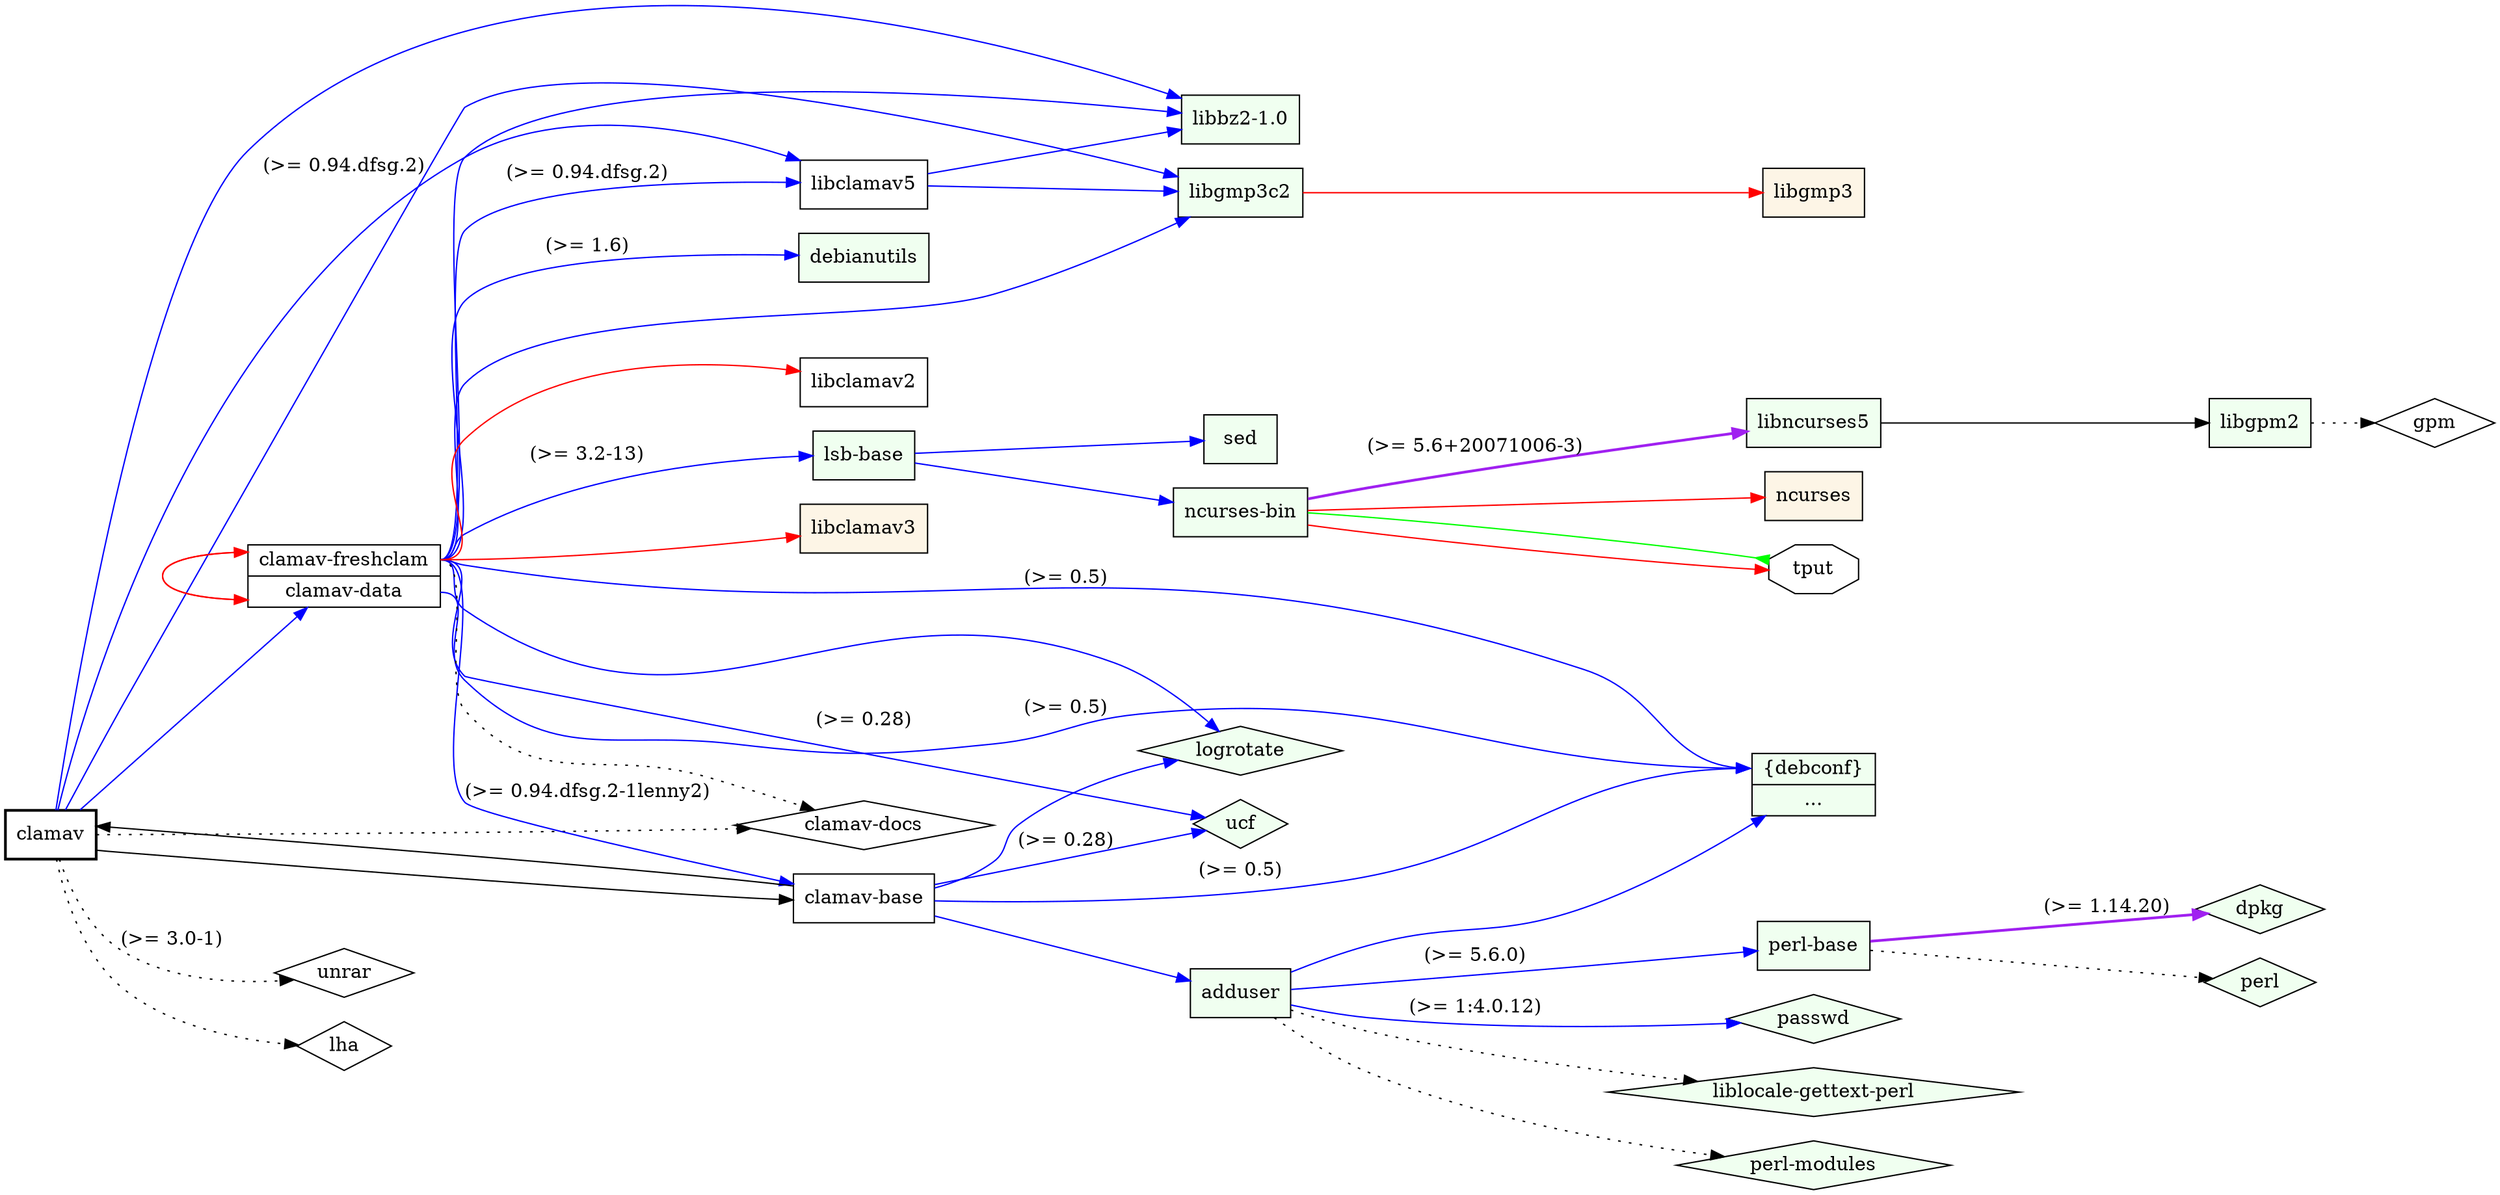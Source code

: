 digraph "clamav" {
	rankdir=LR;
	node [shape=box];
	"clamav" -> "libbz2-1.0" [color=blue];
	"libbz2-1.0" [style=filled,fillcolor=honeydew];
	"clamav" -> "libclamav5" [color=blue,label="(>= 0.94.dfsg.2)"];
	"libclamav5" -> "libbz2-1.0" [color=blue];
	"libclamav5" -> "libgmp3c2" [color=blue];
	"libgmp3c2" -> "libgmp3" [color=red];
	"libgmp3c2" [style=filled,fillcolor=honeydew];
	"clamav" -> "libgmp3c2" [color=blue];
	"clamav" -> "alt1" [color=blue];
	"alt1":"clamav-freshclam" -> "alt2":"debconf" [color=blue,label="(>= 0.5)"];
	"alt1":"clamav-freshclam" -> "clamav-base" [color=blue,label="(>= 0.94.dfsg.2-1lenny2)"];
	"clamav-base" -> "alt2":"debconf" [color=blue,label="(>= 0.5)"];
	"clamav-base" -> "adduser" [color=blue];
	"adduser" -> "perl-base" [color=blue,label="(>= 5.6.0)"];
	"perl-base" -> "dpkg" [color=purple,style=bold,label="(>= 1.14.20)"];
	"perl-base" -> "perl" [style=dotted];
	"perl-base" [style=filled,fillcolor=honeydew];
	"adduser" -> "passwd" [color=blue,label="(>= 1:4.0.12)"];
	"adduser" -> "alt2" [color=blue];
	"adduser" -> "liblocale-gettext-perl" [style=dotted];
	"adduser" -> "perl-modules" [style=dotted];
	"adduser" [style=filled,fillcolor=honeydew];
	"clamav-base" -> "ucf" [color=blue,label="(>= 0.28)"];
	"clamav-base" -> "logrotate" [color=blue];
	"clamav-base" -> "clamav";
	"alt1":"clamav-freshclam" -> "libbz2-1.0" [color=blue];
	"alt1":"clamav-freshclam" -> "libclamav5" [color=blue,label="(>= 0.94.dfsg.2)"];
	"alt1":"clamav-freshclam" -> "libgmp3c2" [color=blue];
	"alt1":"clamav-freshclam" -> "debianutils" [color=blue,label="(>= 1.6)"];
	"debianutils" [style=filled,fillcolor=honeydew];
	"alt1":"clamav-freshclam" -> "ucf" [color=blue,label="(>= 0.28)"];
	"alt1":"clamav-freshclam" -> "logrotate" [color=blue];
	"alt1":"clamav-freshclam" -> "lsb-base" [color=blue,label="(>= 3.2-13)"];
	"lsb-base" -> "sed" [color=blue];
	"sed" [style=filled,fillcolor=honeydew];
	"lsb-base" -> "ncurses-bin" [color=blue];
	"ncurses-bin" -> "libncurses5" [color=purple,style=bold,label="(>= 5.6+20071006-3)"];
	"libncurses5" -> "libgpm2";
	"libgpm2" -> "gpm" [style=dotted];
	"libgpm2" [style=filled,fillcolor=honeydew];
	"libncurses5" [style=filled,fillcolor=honeydew];
	"ncurses-bin" -> "ncurses" [color=red];
	"ncurses-bin" -> "tput" [color=red];
	"ncurses-bin" [style=filled,fillcolor=honeydew];
	"lsb-base" [style=filled,fillcolor=honeydew];
	"alt1":"clamav-freshclam" -> "clamav-docs" [style=dotted];
	"alt1":"clamav-freshclam" -> "alt1":"clamav-data" [color=red];
	"alt1":"clamav-freshclam" -> "libclamav2" [color=red];
	"alt1":"clamav-freshclam" -> "libclamav3" [color=red];
	"alt1":"clamav-data" -> "alt2":"debconf" [color=blue,label="(>= 0.5)"];
	"alt1":"clamav-data" -> "alt1":"clamav-freshclam" [color=red];
	"clamav" -> "unrar" [style=dotted,label="(>= 3.0-1)"];
	"clamav" -> "lha" [style=dotted];
	"clamav" -> "clamav-docs" [style=dotted];
	"clamav" -> "clamav-base";
	"clamav" [style="setlinewidth(2)"]
	"libclamav3" [style=filled,fillcolor=oldlace];
	"libgmp3" [style=filled,fillcolor=oldlace];
	"ncurses" [style=filled,fillcolor=oldlace];
	"tput" -> "ncurses-bin" [dir=back,arrowtail=inv,color=green];
	"tput" [shape=octagon];
	alt1 [
		shape = "record"
		label = "<clamav-freshclam> clamav-freshclam | <clamav-data> clamav-data"
	]
	alt2 [
		shape = "record"
		style = "filled"
		fillcolor = "honeydew"
		label = "<debconf> \{debconf\} | <other> ..."
	]
	"clamav-docs" [shape=diamond];
	"dpkg" [shape=diamond];
	"dpkg" [style=filled,fillcolor=honeydew];
	"gpm" [shape=diamond];
	"lha" [shape=diamond];
	"liblocale-gettext-perl" [shape=diamond];
	"liblocale-gettext-perl" [style=filled,fillcolor=honeydew];
	"logrotate" [shape=diamond];
	"logrotate" [style=filled,fillcolor=honeydew];
	"passwd" [shape=diamond];
	"passwd" [style=filled,fillcolor=honeydew];
	"perl" [shape=diamond];
	"perl" [style=filled,fillcolor=honeydew];
	"perl-modules" [shape=diamond];
	"perl-modules" [style=filled,fillcolor=honeydew];
	"ucf" [shape=diamond];
	"ucf" [style=filled,fillcolor=honeydew];
	"unrar" [shape=diamond];
}
// Excluded dependencies:
// libc6 zlib1g
